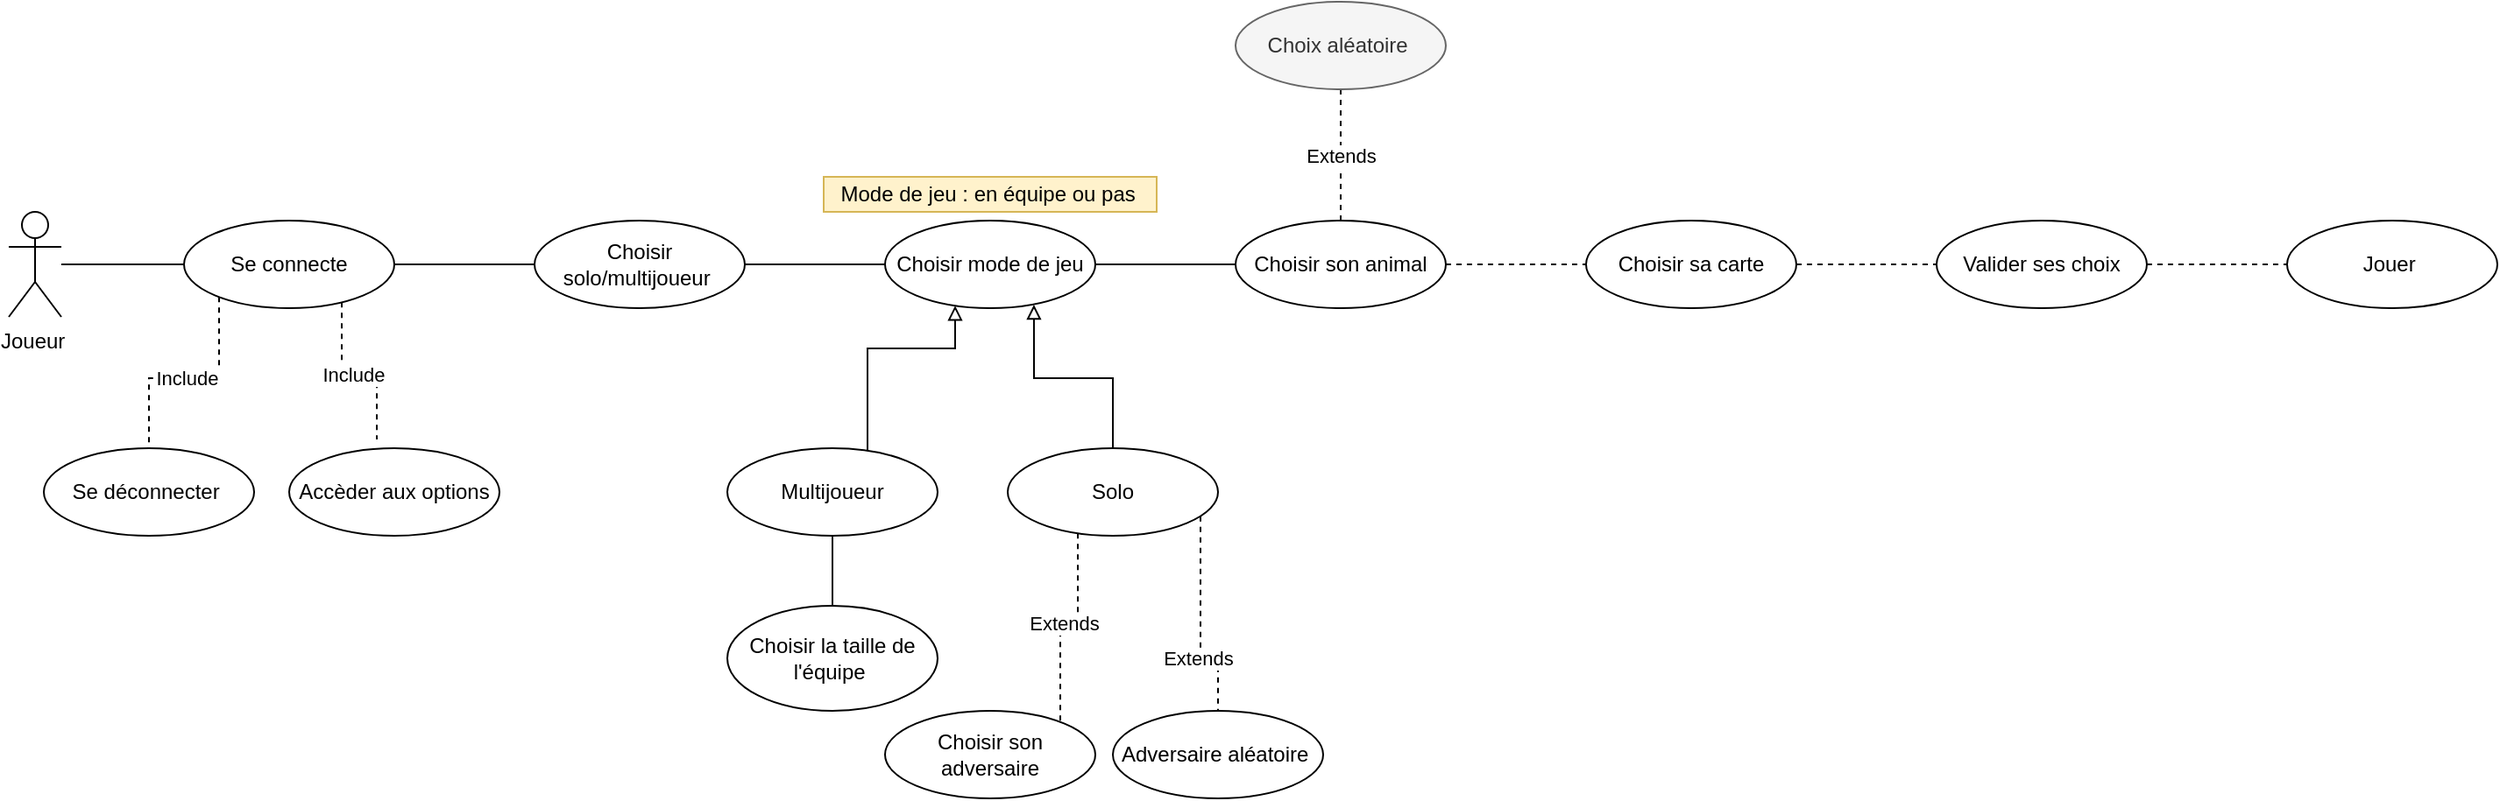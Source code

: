 <mxfile version="15.7.4" type="github">
  <diagram id="AFQVhF0BD3_BTjm-yYgM" name="Page-1">
    <mxGraphModel dx="868" dy="482" grid="1" gridSize="10" guides="1" tooltips="1" connect="1" arrows="1" fold="1" page="1" pageScale="1" pageWidth="827" pageHeight="1169" math="0" shadow="0">
      <root>
        <mxCell id="0" />
        <mxCell id="1" parent="0" />
        <mxCell id="vJTMH6UanLYXI82q7wmM-1" style="edgeStyle=orthogonalEdgeStyle;rounded=0;orthogonalLoop=1;jettySize=auto;html=1;endArrow=none;endFill=0;" edge="1" parent="1" source="vJTMH6UanLYXI82q7wmM-2">
          <mxGeometry relative="1" as="geometry">
            <mxPoint x="210" y="380" as="targetPoint" />
          </mxGeometry>
        </mxCell>
        <mxCell id="vJTMH6UanLYXI82q7wmM-2" value="Joueur&amp;nbsp;" style="shape=umlActor;verticalLabelPosition=bottom;verticalAlign=top;html=1;outlineConnect=0;" vertex="1" parent="1">
          <mxGeometry x="110" y="350" width="30" height="60" as="geometry" />
        </mxCell>
        <mxCell id="vJTMH6UanLYXI82q7wmM-3" value="" style="edgeStyle=orthogonalEdgeStyle;rounded=0;orthogonalLoop=1;jettySize=auto;html=1;endArrow=none;endFill=0;" edge="1" parent="1" source="vJTMH6UanLYXI82q7wmM-6" target="vJTMH6UanLYXI82q7wmM-8">
          <mxGeometry relative="1" as="geometry" />
        </mxCell>
        <mxCell id="vJTMH6UanLYXI82q7wmM-4" value="Include&amp;nbsp;" style="edgeStyle=orthogonalEdgeStyle;rounded=0;orthogonalLoop=1;jettySize=auto;html=1;endArrow=none;endFill=0;dashed=1;" edge="1" parent="1" source="vJTMH6UanLYXI82q7wmM-6" target="vJTMH6UanLYXI82q7wmM-13">
          <mxGeometry relative="1" as="geometry">
            <Array as="points">
              <mxPoint x="230" y="445" />
              <mxPoint x="190" y="445" />
            </Array>
          </mxGeometry>
        </mxCell>
        <mxCell id="vJTMH6UanLYXI82q7wmM-5" value="Include&amp;nbsp;" style="edgeStyle=orthogonalEdgeStyle;rounded=0;orthogonalLoop=1;jettySize=auto;html=1;dashed=1;endArrow=none;endFill=0;" edge="1" parent="1" source="vJTMH6UanLYXI82q7wmM-6">
          <mxGeometry relative="1" as="geometry">
            <mxPoint x="320" y="480" as="targetPoint" />
            <Array as="points">
              <mxPoint x="300" y="443" />
              <mxPoint x="320" y="443" />
            </Array>
          </mxGeometry>
        </mxCell>
        <mxCell id="vJTMH6UanLYXI82q7wmM-6" value="Se connecte" style="ellipse;whiteSpace=wrap;html=1;" vertex="1" parent="1">
          <mxGeometry x="210" y="355" width="120" height="50" as="geometry" />
        </mxCell>
        <mxCell id="vJTMH6UanLYXI82q7wmM-7" value="" style="edgeStyle=orthogonalEdgeStyle;rounded=0;orthogonalLoop=1;jettySize=auto;html=1;endArrow=none;endFill=0;" edge="1" parent="1" source="vJTMH6UanLYXI82q7wmM-8" target="vJTMH6UanLYXI82q7wmM-12">
          <mxGeometry relative="1" as="geometry" />
        </mxCell>
        <mxCell id="vJTMH6UanLYXI82q7wmM-8" value="Choisir solo/multijoueur&amp;nbsp;" style="ellipse;whiteSpace=wrap;html=1;" vertex="1" parent="1">
          <mxGeometry x="410" y="355" width="120" height="50" as="geometry" />
        </mxCell>
        <mxCell id="vJTMH6UanLYXI82q7wmM-9" value="Mode de jeu : en équipe ou pas&amp;nbsp;" style="text;html=1;align=center;verticalAlign=middle;resizable=0;points=[];autosize=1;strokeColor=#d6b656;fillColor=#fff2cc;" vertex="1" parent="1">
          <mxGeometry x="575" y="330" width="190" height="20" as="geometry" />
        </mxCell>
        <mxCell id="vJTMH6UanLYXI82q7wmM-10" value="" style="edgeStyle=orthogonalEdgeStyle;rounded=0;orthogonalLoop=1;jettySize=auto;html=1;endArrow=none;endFill=0;startArrow=block;startFill=0;" edge="1" parent="1" source="vJTMH6UanLYXI82q7wmM-12" target="vJTMH6UanLYXI82q7wmM-16">
          <mxGeometry relative="1" as="geometry">
            <Array as="points">
              <mxPoint x="650" y="428" />
              <mxPoint x="600" y="428" />
            </Array>
          </mxGeometry>
        </mxCell>
        <mxCell id="vJTMH6UanLYXI82q7wmM-11" value="" style="edgeStyle=orthogonalEdgeStyle;rounded=0;orthogonalLoop=1;jettySize=auto;html=1;startArrow=none;startFill=0;endArrow=none;endFill=0;" edge="1" parent="1" source="vJTMH6UanLYXI82q7wmM-12" target="vJTMH6UanLYXI82q7wmM-26">
          <mxGeometry relative="1" as="geometry" />
        </mxCell>
        <mxCell id="vJTMH6UanLYXI82q7wmM-12" value="Choisir mode de jeu" style="ellipse;whiteSpace=wrap;html=1;" vertex="1" parent="1">
          <mxGeometry x="610" y="355" width="120" height="50" as="geometry" />
        </mxCell>
        <mxCell id="vJTMH6UanLYXI82q7wmM-13" value="Se déconnecter&amp;nbsp;" style="ellipse;whiteSpace=wrap;html=1;" vertex="1" parent="1">
          <mxGeometry x="130" y="485" width="120" height="50" as="geometry" />
        </mxCell>
        <mxCell id="vJTMH6UanLYXI82q7wmM-14" value="Accèder aux options" style="ellipse;whiteSpace=wrap;html=1;" vertex="1" parent="1">
          <mxGeometry x="270" y="485" width="120" height="50" as="geometry" />
        </mxCell>
        <mxCell id="vJTMH6UanLYXI82q7wmM-15" value="" style="edgeStyle=orthogonalEdgeStyle;rounded=0;orthogonalLoop=1;jettySize=auto;html=1;startArrow=none;startFill=0;endArrow=none;endFill=0;" edge="1" parent="1" source="vJTMH6UanLYXI82q7wmM-16" target="vJTMH6UanLYXI82q7wmM-17">
          <mxGeometry relative="1" as="geometry" />
        </mxCell>
        <mxCell id="vJTMH6UanLYXI82q7wmM-16" value="Multijoueur" style="ellipse;whiteSpace=wrap;html=1;" vertex="1" parent="1">
          <mxGeometry x="520" y="485" width="120" height="50" as="geometry" />
        </mxCell>
        <mxCell id="vJTMH6UanLYXI82q7wmM-17" value="Choisir la taille de l&#39;équipe&amp;nbsp;" style="ellipse;whiteSpace=wrap;html=1;" vertex="1" parent="1">
          <mxGeometry x="520" y="575" width="120" height="60" as="geometry" />
        </mxCell>
        <mxCell id="vJTMH6UanLYXI82q7wmM-18" style="edgeStyle=orthogonalEdgeStyle;rounded=0;orthogonalLoop=1;jettySize=auto;html=1;entryX=0.708;entryY=0.96;entryDx=0;entryDy=0;entryPerimeter=0;startArrow=none;startFill=0;endArrow=block;endFill=0;" edge="1" parent="1" source="vJTMH6UanLYXI82q7wmM-21" target="vJTMH6UanLYXI82q7wmM-12">
          <mxGeometry relative="1" as="geometry" />
        </mxCell>
        <mxCell id="vJTMH6UanLYXI82q7wmM-19" value="Extends" style="edgeStyle=orthogonalEdgeStyle;rounded=0;orthogonalLoop=1;jettySize=auto;html=1;startArrow=none;startFill=0;endArrow=none;endFill=0;dashed=1;" edge="1" parent="1" source="vJTMH6UanLYXI82q7wmM-21" target="vJTMH6UanLYXI82q7wmM-22">
          <mxGeometry relative="1" as="geometry">
            <Array as="points">
              <mxPoint x="720" y="585" />
              <mxPoint x="710" y="585" />
            </Array>
          </mxGeometry>
        </mxCell>
        <mxCell id="vJTMH6UanLYXI82q7wmM-20" value="Extends&amp;nbsp;" style="edgeStyle=orthogonalEdgeStyle;rounded=0;orthogonalLoop=1;jettySize=auto;html=1;dashed=1;startArrow=none;startFill=0;endArrow=none;endFill=0;" edge="1" parent="1" source="vJTMH6UanLYXI82q7wmM-21" target="vJTMH6UanLYXI82q7wmM-23">
          <mxGeometry x="0.333" relative="1" as="geometry">
            <Array as="points">
              <mxPoint x="790" y="605" />
            </Array>
            <mxPoint as="offset" />
          </mxGeometry>
        </mxCell>
        <mxCell id="vJTMH6UanLYXI82q7wmM-21" value="Solo" style="ellipse;whiteSpace=wrap;html=1;" vertex="1" parent="1">
          <mxGeometry x="680" y="485" width="120" height="50" as="geometry" />
        </mxCell>
        <mxCell id="vJTMH6UanLYXI82q7wmM-22" value="Choisir son adversaire" style="ellipse;whiteSpace=wrap;html=1;" vertex="1" parent="1">
          <mxGeometry x="610" y="635" width="120" height="50" as="geometry" />
        </mxCell>
        <mxCell id="vJTMH6UanLYXI82q7wmM-23" value="Adversaire aléatoire&amp;nbsp;" style="ellipse;whiteSpace=wrap;html=1;" vertex="1" parent="1">
          <mxGeometry x="740" y="635" width="120" height="50" as="geometry" />
        </mxCell>
        <mxCell id="vJTMH6UanLYXI82q7wmM-24" value="Extends" style="edgeStyle=orthogonalEdgeStyle;rounded=0;orthogonalLoop=1;jettySize=auto;html=1;startArrow=none;startFill=0;endArrow=none;endFill=0;dashed=1;" edge="1" parent="1" source="vJTMH6UanLYXI82q7wmM-26" target="vJTMH6UanLYXI82q7wmM-27">
          <mxGeometry relative="1" as="geometry" />
        </mxCell>
        <mxCell id="vJTMH6UanLYXI82q7wmM-25" value="" style="edgeStyle=orthogonalEdgeStyle;rounded=0;orthogonalLoop=1;jettySize=auto;html=1;dashed=1;startArrow=none;startFill=0;endArrow=none;endFill=0;" edge="1" parent="1" source="vJTMH6UanLYXI82q7wmM-26" target="vJTMH6UanLYXI82q7wmM-29">
          <mxGeometry relative="1" as="geometry" />
        </mxCell>
        <mxCell id="vJTMH6UanLYXI82q7wmM-26" value="Choisir son animal" style="ellipse;whiteSpace=wrap;html=1;" vertex="1" parent="1">
          <mxGeometry x="810" y="355" width="120" height="50" as="geometry" />
        </mxCell>
        <mxCell id="vJTMH6UanLYXI82q7wmM-27" value="Choix aléatoire&amp;nbsp;" style="ellipse;whiteSpace=wrap;html=1;fillColor=#f5f5f5;strokeColor=#666666;fontColor=#333333;" vertex="1" parent="1">
          <mxGeometry x="810" y="230" width="120" height="50" as="geometry" />
        </mxCell>
        <mxCell id="vJTMH6UanLYXI82q7wmM-28" value="" style="edgeStyle=orthogonalEdgeStyle;rounded=0;orthogonalLoop=1;jettySize=auto;html=1;dashed=1;startArrow=none;startFill=0;endArrow=none;endFill=0;" edge="1" parent="1" source="vJTMH6UanLYXI82q7wmM-29" target="vJTMH6UanLYXI82q7wmM-31">
          <mxGeometry relative="1" as="geometry" />
        </mxCell>
        <mxCell id="vJTMH6UanLYXI82q7wmM-29" value="Choisir sa carte" style="ellipse;whiteSpace=wrap;html=1;" vertex="1" parent="1">
          <mxGeometry x="1010" y="355" width="120" height="50" as="geometry" />
        </mxCell>
        <mxCell id="vJTMH6UanLYXI82q7wmM-30" value="" style="edgeStyle=orthogonalEdgeStyle;rounded=0;orthogonalLoop=1;jettySize=auto;html=1;dashed=1;startArrow=none;startFill=0;endArrow=none;endFill=0;" edge="1" parent="1" source="vJTMH6UanLYXI82q7wmM-31" target="vJTMH6UanLYXI82q7wmM-32">
          <mxGeometry relative="1" as="geometry" />
        </mxCell>
        <mxCell id="vJTMH6UanLYXI82q7wmM-31" value="Valider ses choix" style="ellipse;whiteSpace=wrap;html=1;" vertex="1" parent="1">
          <mxGeometry x="1210" y="355" width="120" height="50" as="geometry" />
        </mxCell>
        <mxCell id="vJTMH6UanLYXI82q7wmM-32" value="Jouer&amp;nbsp;" style="ellipse;whiteSpace=wrap;html=1;" vertex="1" parent="1">
          <mxGeometry x="1410" y="355" width="120" height="50" as="geometry" />
        </mxCell>
      </root>
    </mxGraphModel>
  </diagram>
</mxfile>
